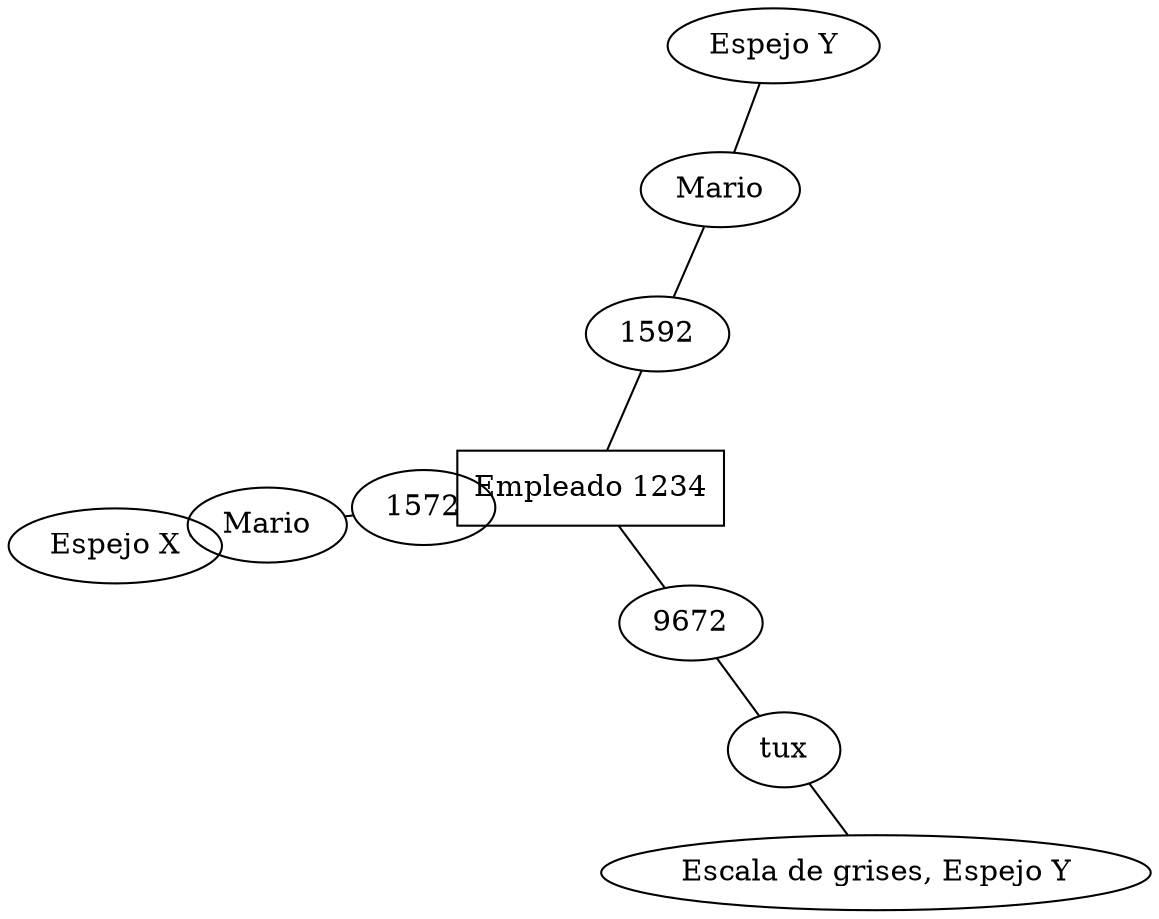 graph grafoDirigido{ 
 rankdir=LR; 
 node [shape=box]; layout=neato; 
 nodo00[label="Empleado 1234"]; 
node [shape = ellipse]; 
nodo01[label="1592" ]; 
nodo11[label="Mario" ]; 
nodo21[label="Espejo Y" ]; 
nodo02[label="1572" ]; 
nodo12[label="Mario" ]; 
nodo22[label="Espejo X" ]; 
nodo03[label="9672" ]; 
nodo13[label="tux" ]; 
nodo23[label="Escala de grises, Espejo Y" ]; 
nodo00 -- nodo01 -- nodo11 -- nodo21[len=1.00]; 
nodo00 -- nodo02 -- nodo12 -- nodo22[len=1.00]; 
nodo00 -- nodo03 -- nodo13 -- nodo23[len=1.00]; 

}
